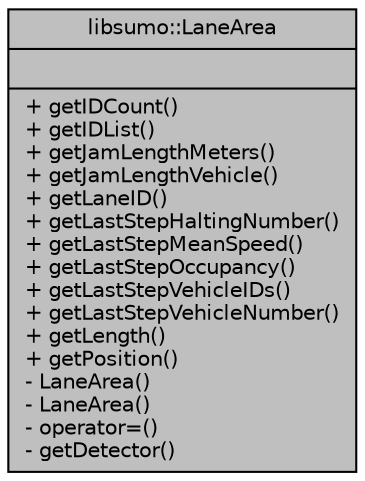 digraph "libsumo::LaneArea"
{
  edge [fontname="Helvetica",fontsize="10",labelfontname="Helvetica",labelfontsize="10"];
  node [fontname="Helvetica",fontsize="10",shape=record];
  Node1 [label="{libsumo::LaneArea\n||+ getIDCount()\l+ getIDList()\l+ getJamLengthMeters()\l+ getJamLengthVehicle()\l+ getLaneID()\l+ getLastStepHaltingNumber()\l+ getLastStepMeanSpeed()\l+ getLastStepOccupancy()\l+ getLastStepVehicleIDs()\l+ getLastStepVehicleNumber()\l+ getLength()\l+ getPosition()\l- LaneArea()\l- LaneArea()\l- operator=()\l- getDetector()\l}",height=0.2,width=0.4,color="black", fillcolor="grey75", style="filled", fontcolor="black"];
}
